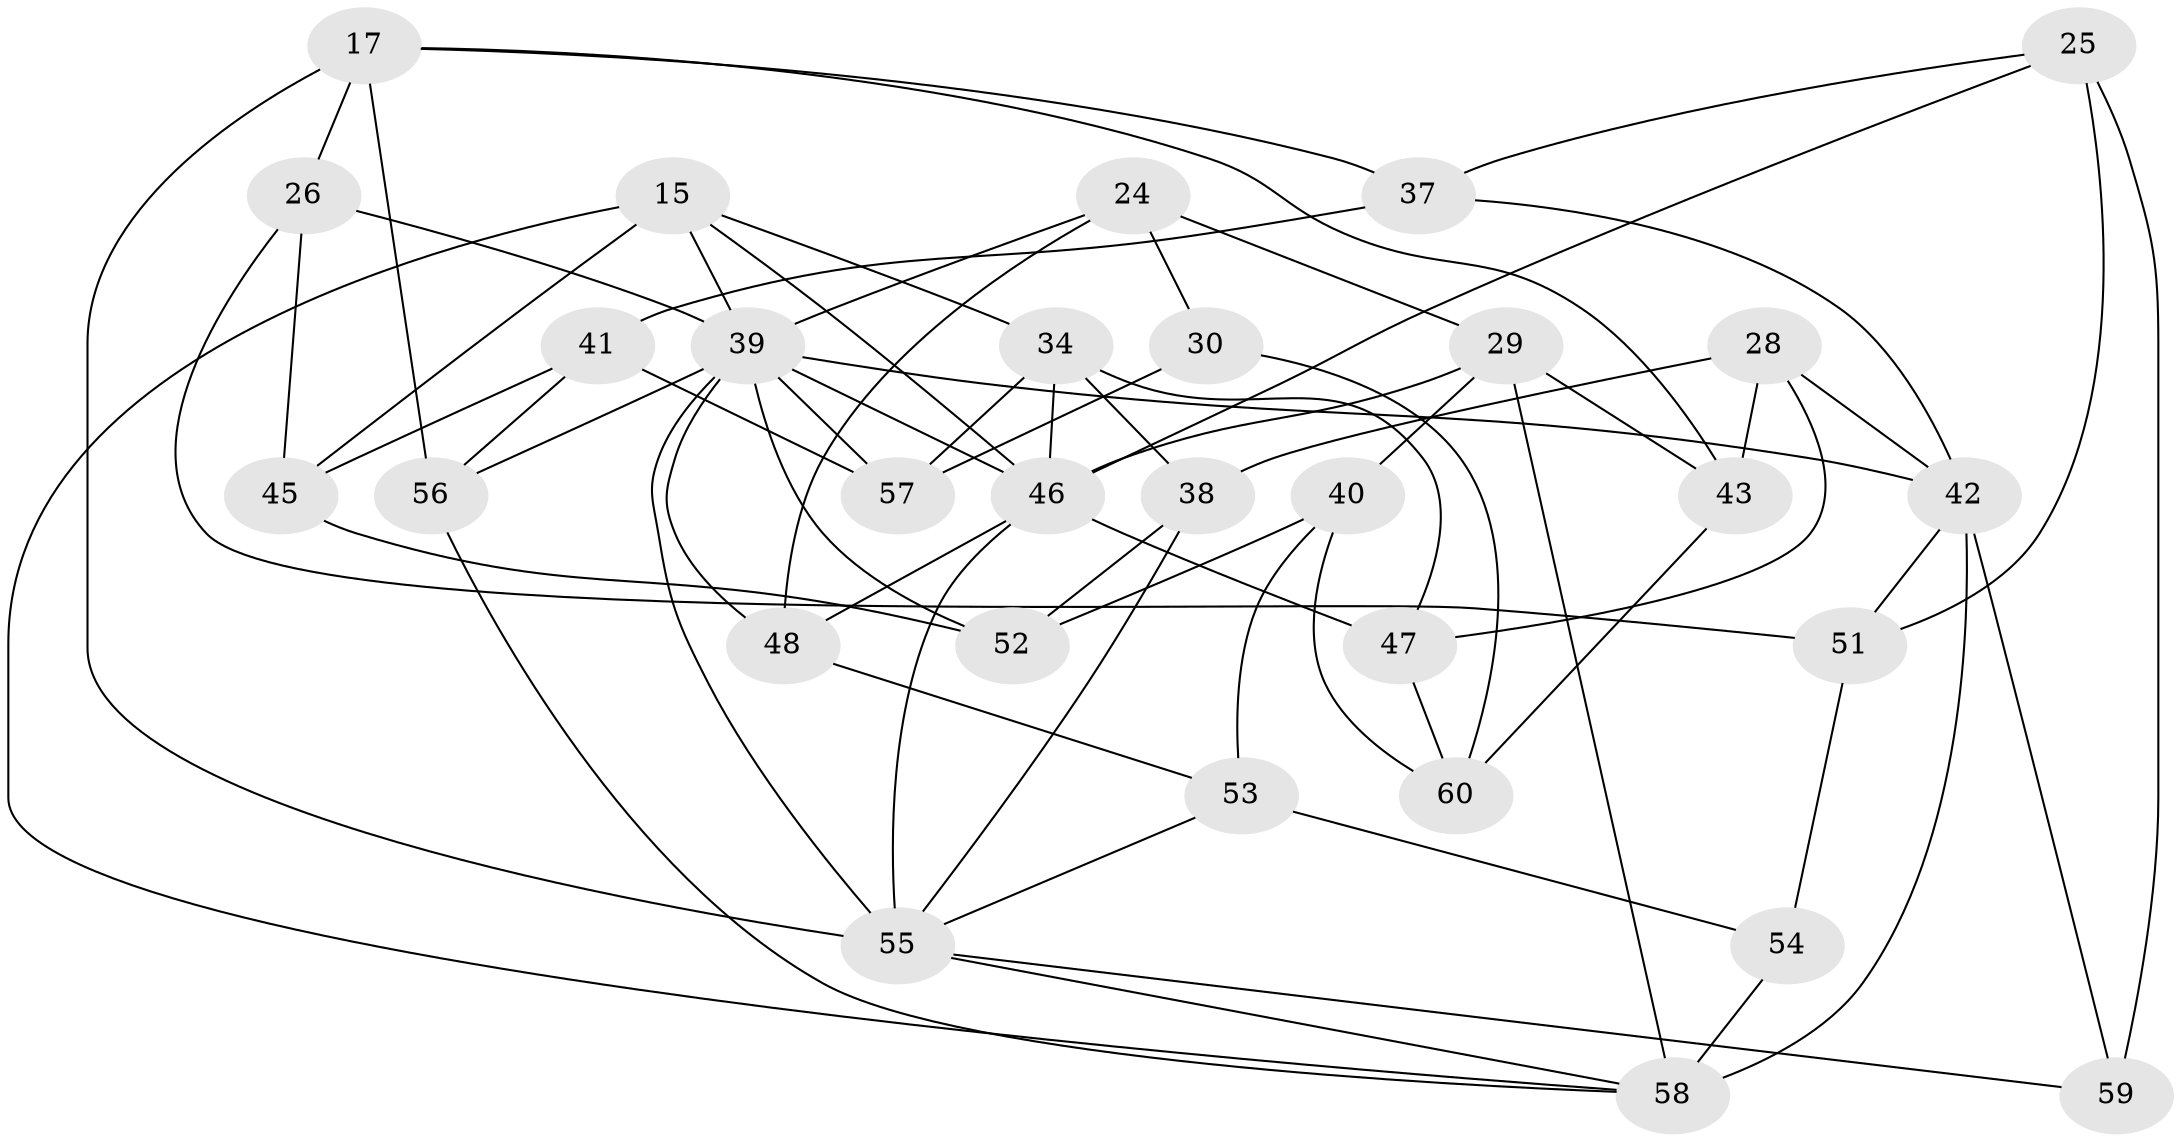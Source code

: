 // original degree distribution, {4: 1.0}
// Generated by graph-tools (version 1.1) at 2025/57/03/09/25 04:57:50]
// undirected, 30 vertices, 69 edges
graph export_dot {
graph [start="1"]
  node [color=gray90,style=filled];
  15 [super="+12"];
  17 [super="+9+14"];
  24 [super="+18"];
  25 [super="+19"];
  26;
  28;
  29 [super="+11"];
  30;
  34 [super="+20"];
  37;
  38 [super="+21"];
  39 [super="+33+35"];
  40;
  41;
  42 [super="+1+4+10"];
  43;
  45;
  46 [super="+8+22+27"];
  47;
  48;
  51 [super="+7"];
  52;
  53;
  54;
  55 [super="+31+50+49"];
  56 [super="+36"];
  57;
  58 [super="+5+44"];
  59;
  60;
  15 -- 34;
  15 -- 45;
  15 -- 58 [weight=2];
  15 -- 39;
  15 -- 46;
  17 -- 43;
  17 -- 26;
  17 -- 56 [weight=2];
  17 -- 37;
  17 -- 55 [weight=3];
  24 -- 30 [weight=2];
  24 -- 48;
  24 -- 39 [weight=2];
  24 -- 29;
  25 -- 59 [weight=2];
  25 -- 37;
  25 -- 51 [weight=2];
  25 -- 46;
  26 -- 45;
  26 -- 51;
  26 -- 39;
  28 -- 47;
  28 -- 43;
  28 -- 42;
  28 -- 38;
  29 -- 40;
  29 -- 58 [weight=2];
  29 -- 43;
  29 -- 46;
  30 -- 60;
  30 -- 57;
  34 -- 38 [weight=2];
  34 -- 46;
  34 -- 57;
  34 -- 47;
  37 -- 41;
  37 -- 42;
  38 -- 52;
  38 -- 55 [weight=2];
  39 -- 46;
  39 -- 42 [weight=3];
  39 -- 56 [weight=2];
  39 -- 57;
  39 -- 55 [weight=3];
  39 -- 48;
  39 -- 52;
  40 -- 52;
  40 -- 53;
  40 -- 60;
  41 -- 57;
  41 -- 45;
  41 -- 56;
  42 -- 51 [weight=2];
  42 -- 59;
  42 -- 58 [weight=2];
  43 -- 60;
  45 -- 52;
  46 -- 47;
  46 -- 55 [weight=3];
  46 -- 48;
  47 -- 60;
  48 -- 53;
  51 -- 54;
  53 -- 54;
  53 -- 55;
  54 -- 58 [weight=2];
  55 -- 58;
  55 -- 59;
  56 -- 58;
}
